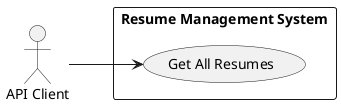@startuml
left to right direction
actor "API Client" as client
rectangle "Resume Management System" {
  usecase "Get All Resumes" as UC_GetAllResumes
}
client --> UC_GetAllResumes
@enduml
